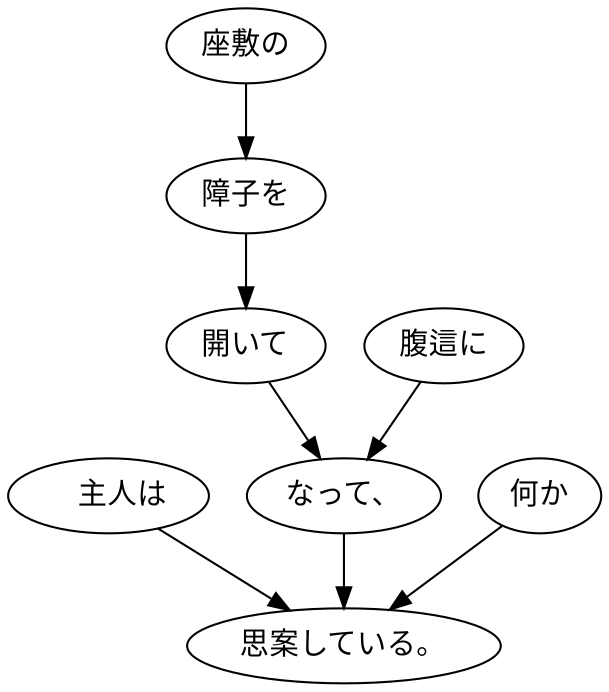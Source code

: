 digraph graph4990 {
	node0 [label="　主人は"];
	node1 [label="座敷の"];
	node2 [label="障子を"];
	node3 [label="開いて"];
	node4 [label="腹這に"];
	node5 [label="なって、"];
	node6 [label="何か"];
	node7 [label="思案している。"];
	node0 -> node7;
	node1 -> node2;
	node2 -> node3;
	node3 -> node5;
	node4 -> node5;
	node5 -> node7;
	node6 -> node7;
}
